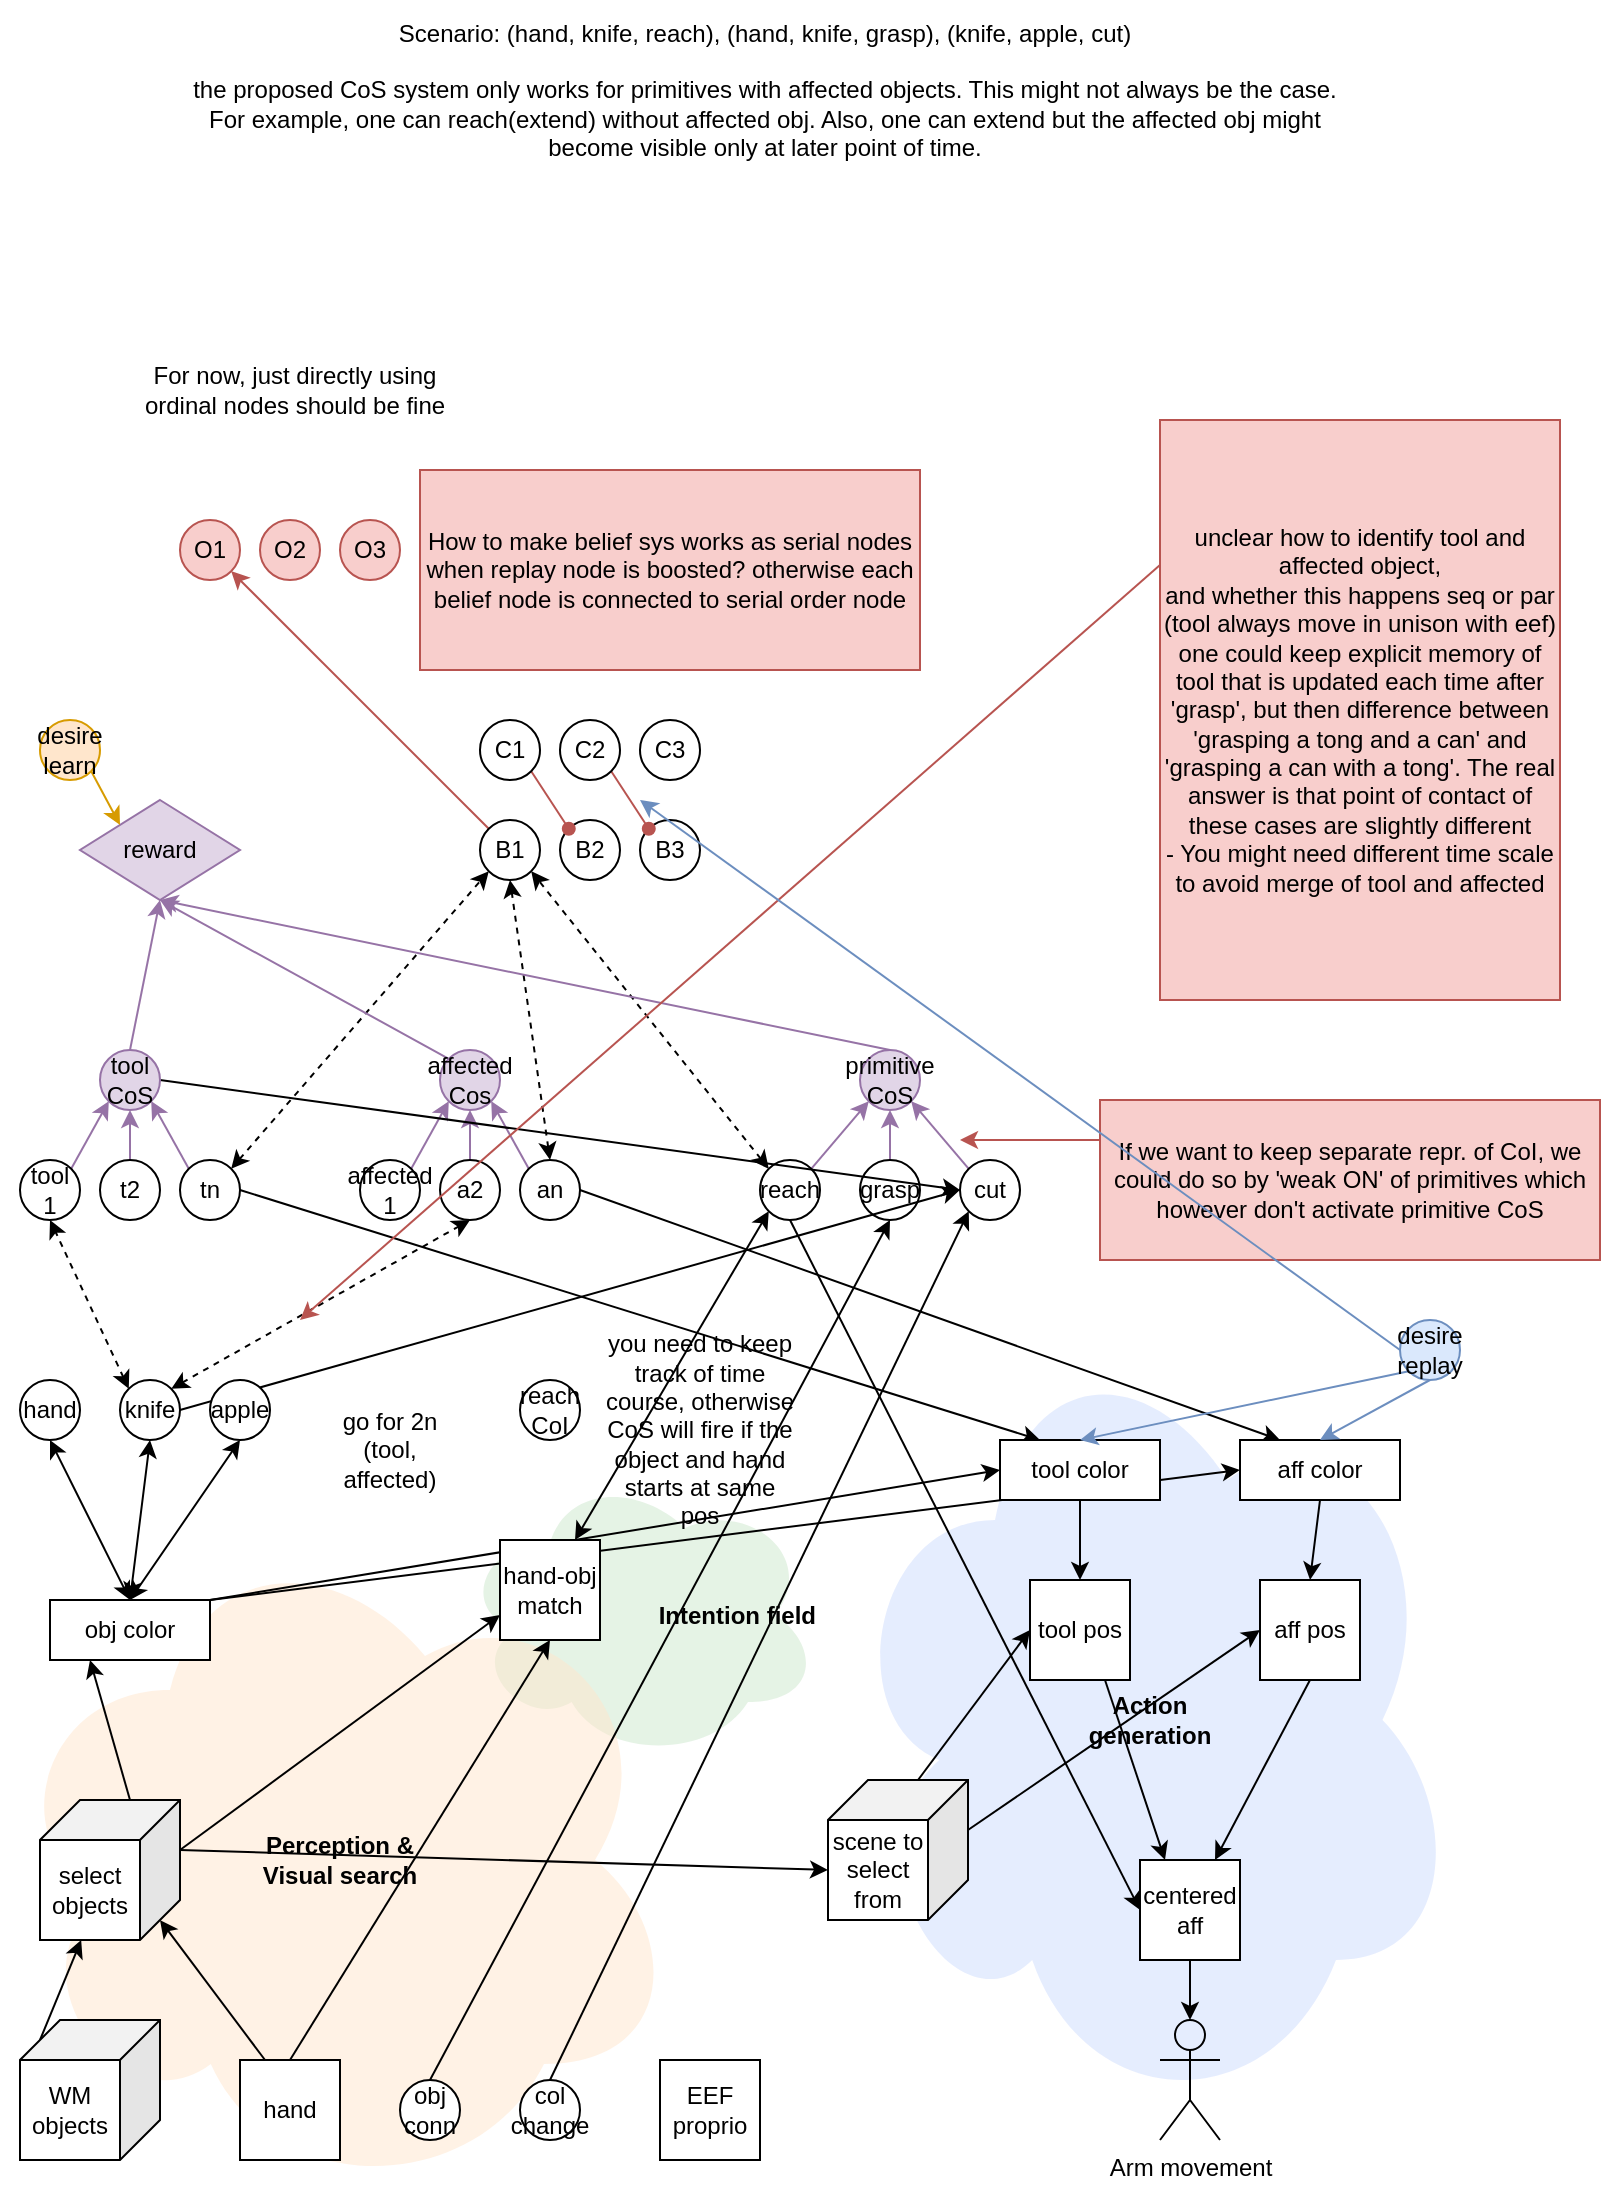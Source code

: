 <mxfile version="14.7.6" type="device"><diagram id="C5RBs43oDa-KdzZeNtuy" name="Page-1"><mxGraphModel dx="1169" dy="637" grid="1" gridSize="10" guides="1" tooltips="1" connect="1" arrows="1" fold="1" page="1" pageScale="1" pageWidth="827" pageHeight="1169" math="0" shadow="0"><root><mxCell id="WIyWlLk6GJQsqaUBKTNV-0"/><mxCell id="WIyWlLk6GJQsqaUBKTNV-1" parent="WIyWlLk6GJQsqaUBKTNV-0"/><mxCell id="We_Xib-HMx3lnOevk8ZU-129" value="&lt;div&gt;&lt;b&gt;Action &lt;br&gt;&lt;/b&gt;&lt;/div&gt;&lt;div&gt;&lt;b&gt;generation&lt;/b&gt;&lt;br&gt;&lt;/div&gt;" style="ellipse;shape=cloud;whiteSpace=wrap;html=1;rounded=1;shadow=0;sketch=0;fillColor=#0050ef;strokeColor=none;opacity=10;align=center;" vertex="1" parent="WIyWlLk6GJQsqaUBKTNV-1"><mxGeometry x="420" y="720" width="310" height="400" as="geometry"/></mxCell><mxCell id="We_Xib-HMx3lnOevk8ZU-102" value="&lt;div align=&quot;right&quot;&gt;&lt;b&gt;Intention field&lt;/b&gt;&lt;/div&gt;" style="ellipse;shape=cloud;whiteSpace=wrap;html=1;rounded=1;fillColor=#008a00;shadow=0;sketch=0;fillStyle=auto;opacity=10;align=right;strokeColor=none;" vertex="1" parent="WIyWlLk6GJQsqaUBKTNV-1"><mxGeometry x="230" y="795" width="180" height="145" as="geometry"/></mxCell><mxCell id="We_Xib-HMx3lnOevk8ZU-100" value="&lt;div&gt;&lt;b&gt;Perception &amp;amp; &lt;br&gt;&lt;/b&gt;&lt;/div&gt;&lt;div&gt;&lt;b&gt;Visual search&lt;/b&gt;&lt;/div&gt;" style="ellipse;shape=cloud;whiteSpace=wrap;html=1;rounded=1;fillColor=#ffe6cc;strokeColor=none;shadow=0;sketch=0;fillStyle=auto;opacity=50;" vertex="1" parent="WIyWlLk6GJQsqaUBKTNV-1"><mxGeometry y="820" width="340" height="340" as="geometry"/></mxCell><mxCell id="We_Xib-HMx3lnOevk8ZU-0" style="rounded=0;orthogonalLoop=1;jettySize=auto;html=1;exitX=0;exitY=0;exitDx=60;exitDy=10;exitPerimeter=0;" edge="1" parent="WIyWlLk6GJQsqaUBKTNV-1" source="We_Xib-HMx3lnOevk8ZU-1" target="We_Xib-HMx3lnOevk8ZU-11"><mxGeometry relative="1" as="geometry"/></mxCell><mxCell id="We_Xib-HMx3lnOevk8ZU-1" value="WM objects" style="shape=cube;whiteSpace=wrap;html=1;boundedLbl=1;backgroundOutline=1;darkOpacity=0.05;darkOpacity2=0.1;flipH=1;" vertex="1" parent="WIyWlLk6GJQsqaUBKTNV-1"><mxGeometry x="10" y="1070" width="70" height="70" as="geometry"/></mxCell><mxCell id="We_Xib-HMx3lnOevk8ZU-2" style="rounded=0;orthogonalLoop=1;jettySize=auto;html=1;exitX=0.5;exitY=0;exitDx=0;exitDy=0;entryX=0.5;entryY=1;entryDx=0;entryDy=0;" edge="1" parent="WIyWlLk6GJQsqaUBKTNV-1" source="We_Xib-HMx3lnOevk8ZU-4" target="We_Xib-HMx3lnOevk8ZU-8"><mxGeometry relative="1" as="geometry"/></mxCell><mxCell id="We_Xib-HMx3lnOevk8ZU-3" style="edgeStyle=none;rounded=0;orthogonalLoop=1;jettySize=auto;html=1;exitX=0.25;exitY=0;exitDx=0;exitDy=0;entryX=0;entryY=0;entryDx=10;entryDy=60;entryPerimeter=0;startArrow=none;startFill=0;endArrow=classic;endFill=1;" edge="1" parent="WIyWlLk6GJQsqaUBKTNV-1" source="We_Xib-HMx3lnOevk8ZU-4" target="We_Xib-HMx3lnOevk8ZU-11"><mxGeometry relative="1" as="geometry"/></mxCell><mxCell id="We_Xib-HMx3lnOevk8ZU-4" value="hand" style="whiteSpace=wrap;html=1;aspect=fixed;" vertex="1" parent="WIyWlLk6GJQsqaUBKTNV-1"><mxGeometry x="120" y="1090" width="50" height="50" as="geometry"/></mxCell><mxCell id="We_Xib-HMx3lnOevk8ZU-19" style="edgeStyle=none;rounded=0;orthogonalLoop=1;jettySize=auto;html=1;exitX=0.5;exitY=0;exitDx=0;exitDy=0;entryX=0.5;entryY=1;entryDx=0;entryDy=0;" edge="1" parent="WIyWlLk6GJQsqaUBKTNV-1" source="We_Xib-HMx3lnOevk8ZU-5" target="We_Xib-HMx3lnOevk8ZU-13"><mxGeometry relative="1" as="geometry"/></mxCell><mxCell id="We_Xib-HMx3lnOevk8ZU-5" value="&lt;div&gt;obj&lt;/div&gt;&lt;div&gt;conn&lt;span style=&quot;white-space: pre&quot;&gt;&lt;/span&gt;&lt;br&gt;&lt;/div&gt;" style="ellipse;whiteSpace=wrap;html=1;aspect=fixed;" vertex="1" parent="WIyWlLk6GJQsqaUBKTNV-1"><mxGeometry x="200" y="1100" width="30" height="30" as="geometry"/></mxCell><mxCell id="We_Xib-HMx3lnOevk8ZU-6" value="&lt;div&gt;EEF&lt;/div&gt;&lt;div&gt;proprio&lt;br&gt;&lt;/div&gt;" style="whiteSpace=wrap;html=1;aspect=fixed;" vertex="1" parent="WIyWlLk6GJQsqaUBKTNV-1"><mxGeometry x="330" y="1090" width="50" height="50" as="geometry"/></mxCell><mxCell id="We_Xib-HMx3lnOevk8ZU-43" style="edgeStyle=none;rounded=0;orthogonalLoop=1;jettySize=auto;html=1;exitX=0.5;exitY=0;exitDx=0;exitDy=0;entryX=0.5;entryY=1;entryDx=0;entryDy=0;startArrow=classic;startFill=1;" edge="1" parent="WIyWlLk6GJQsqaUBKTNV-1" source="We_Xib-HMx3lnOevk8ZU-7" target="We_Xib-HMx3lnOevk8ZU-17"><mxGeometry relative="1" as="geometry"/></mxCell><mxCell id="We_Xib-HMx3lnOevk8ZU-44" style="edgeStyle=none;rounded=0;orthogonalLoop=1;jettySize=auto;html=1;exitX=0.5;exitY=0;exitDx=0;exitDy=0;entryX=0.5;entryY=1;entryDx=0;entryDy=0;startArrow=classic;startFill=1;" edge="1" parent="WIyWlLk6GJQsqaUBKTNV-1" source="We_Xib-HMx3lnOevk8ZU-7" target="We_Xib-HMx3lnOevk8ZU-15"><mxGeometry relative="1" as="geometry"/></mxCell><mxCell id="We_Xib-HMx3lnOevk8ZU-45" style="edgeStyle=none;rounded=0;orthogonalLoop=1;jettySize=auto;html=1;exitX=0.5;exitY=0;exitDx=0;exitDy=0;entryX=0.5;entryY=1;entryDx=0;entryDy=0;startArrow=classic;startFill=1;" edge="1" parent="WIyWlLk6GJQsqaUBKTNV-1" source="We_Xib-HMx3lnOevk8ZU-7" target="We_Xib-HMx3lnOevk8ZU-16"><mxGeometry relative="1" as="geometry"/></mxCell><mxCell id="We_Xib-HMx3lnOevk8ZU-104" style="edgeStyle=none;rounded=0;orthogonalLoop=1;jettySize=auto;html=1;exitX=1;exitY=0;exitDx=0;exitDy=0;entryX=0;entryY=0.5;entryDx=0;entryDy=0;fontColor=#000000;startArrow=none;startFill=0;" edge="1" parent="WIyWlLk6GJQsqaUBKTNV-1" source="We_Xib-HMx3lnOevk8ZU-7" target="We_Xib-HMx3lnOevk8ZU-92"><mxGeometry relative="1" as="geometry"/></mxCell><mxCell id="We_Xib-HMx3lnOevk8ZU-105" style="edgeStyle=none;rounded=0;orthogonalLoop=1;jettySize=auto;html=1;exitX=1;exitY=0;exitDx=0;exitDy=0;entryX=0;entryY=0.5;entryDx=0;entryDy=0;fontColor=#000000;startArrow=none;startFill=0;" edge="1" parent="WIyWlLk6GJQsqaUBKTNV-1" source="We_Xib-HMx3lnOevk8ZU-7" target="We_Xib-HMx3lnOevk8ZU-93"><mxGeometry relative="1" as="geometry"/></mxCell><mxCell id="We_Xib-HMx3lnOevk8ZU-7" value="obj color" style="rounded=0;whiteSpace=wrap;html=1;" vertex="1" parent="WIyWlLk6GJQsqaUBKTNV-1"><mxGeometry x="25" y="860" width="80" height="30" as="geometry"/></mxCell><mxCell id="We_Xib-HMx3lnOevk8ZU-140" style="edgeStyle=none;rounded=0;orthogonalLoop=1;jettySize=auto;html=1;exitX=0.75;exitY=0;exitDx=0;exitDy=0;entryX=0;entryY=1;entryDx=0;entryDy=0;fontColor=#000000;startArrow=classic;startFill=1;" edge="1" parent="WIyWlLk6GJQsqaUBKTNV-1" source="We_Xib-HMx3lnOevk8ZU-8" target="We_Xib-HMx3lnOevk8ZU-12"><mxGeometry relative="1" as="geometry"/></mxCell><mxCell id="We_Xib-HMx3lnOevk8ZU-8" value="&lt;div&gt;hand-obj&lt;/div&gt;&lt;div&gt;match&lt;span style=&quot;white-space: pre&quot;&gt;&lt;/span&gt;&lt;br&gt;&lt;/div&gt;" style="whiteSpace=wrap;html=1;aspect=fixed;" vertex="1" parent="WIyWlLk6GJQsqaUBKTNV-1"><mxGeometry x="250" y="830" width="50" height="50" as="geometry"/></mxCell><mxCell id="We_Xib-HMx3lnOevk8ZU-9" style="rounded=0;orthogonalLoop=1;jettySize=auto;html=1;exitX=0;exitY=0;exitDx=25;exitDy=0;exitPerimeter=0;entryX=0.25;entryY=1;entryDx=0;entryDy=0;startArrow=none;startFill=0;endArrow=classic;endFill=1;" edge="1" parent="WIyWlLk6GJQsqaUBKTNV-1" source="We_Xib-HMx3lnOevk8ZU-11" target="We_Xib-HMx3lnOevk8ZU-7"><mxGeometry relative="1" as="geometry"/></mxCell><mxCell id="We_Xib-HMx3lnOevk8ZU-10" style="edgeStyle=none;rounded=0;orthogonalLoop=1;jettySize=auto;html=1;exitX=0;exitY=0;exitDx=0;exitDy=25;exitPerimeter=0;entryX=0;entryY=0.75;entryDx=0;entryDy=0;startArrow=none;startFill=0;endArrow=classic;endFill=1;" edge="1" parent="WIyWlLk6GJQsqaUBKTNV-1" source="We_Xib-HMx3lnOevk8ZU-11" target="We_Xib-HMx3lnOevk8ZU-8"><mxGeometry relative="1" as="geometry"/></mxCell><mxCell id="We_Xib-HMx3lnOevk8ZU-114" style="edgeStyle=none;rounded=0;orthogonalLoop=1;jettySize=auto;html=1;exitX=0;exitY=0;exitDx=0;exitDy=25;exitPerimeter=0;entryX=0;entryY=0;entryDx=70;entryDy=45;entryPerimeter=0;fontColor=#000000;startArrow=none;startFill=0;" edge="1" parent="WIyWlLk6GJQsqaUBKTNV-1" source="We_Xib-HMx3lnOevk8ZU-11" target="We_Xib-HMx3lnOevk8ZU-112"><mxGeometry relative="1" as="geometry"/></mxCell><mxCell id="We_Xib-HMx3lnOevk8ZU-11" value="select objects" style="shape=cube;whiteSpace=wrap;html=1;boundedLbl=1;backgroundOutline=1;darkOpacity=0.05;darkOpacity2=0.1;flipH=1;" vertex="1" parent="WIyWlLk6GJQsqaUBKTNV-1"><mxGeometry x="20" y="960" width="70" height="70" as="geometry"/></mxCell><mxCell id="We_Xib-HMx3lnOevk8ZU-40" style="edgeStyle=none;rounded=0;orthogonalLoop=1;jettySize=auto;html=1;exitX=1;exitY=0;exitDx=0;exitDy=0;entryX=0;entryY=1;entryDx=0;entryDy=0;fillColor=#e1d5e7;strokeColor=#9673a6;" edge="1" parent="WIyWlLk6GJQsqaUBKTNV-1" source="We_Xib-HMx3lnOevk8ZU-12" target="We_Xib-HMx3lnOevk8ZU-33"><mxGeometry relative="1" as="geometry"/></mxCell><mxCell id="We_Xib-HMx3lnOevk8ZU-66" style="edgeStyle=none;rounded=0;orthogonalLoop=1;jettySize=auto;html=1;exitX=0;exitY=0;exitDx=0;exitDy=0;entryX=1;entryY=1;entryDx=0;entryDy=0;dashed=1;startArrow=classic;startFill=1;" edge="1" parent="WIyWlLk6GJQsqaUBKTNV-1" source="We_Xib-HMx3lnOevk8ZU-12" target="We_Xib-HMx3lnOevk8ZU-56"><mxGeometry relative="1" as="geometry"/></mxCell><mxCell id="We_Xib-HMx3lnOevk8ZU-124" style="edgeStyle=none;rounded=0;orthogonalLoop=1;jettySize=auto;html=1;exitX=0.5;exitY=1;exitDx=0;exitDy=0;entryX=0;entryY=0.5;entryDx=0;entryDy=0;fontColor=#000000;startArrow=none;startFill=0;" edge="1" parent="WIyWlLk6GJQsqaUBKTNV-1" source="We_Xib-HMx3lnOevk8ZU-12" target="We_Xib-HMx3lnOevk8ZU-121"><mxGeometry relative="1" as="geometry"/></mxCell><mxCell id="We_Xib-HMx3lnOevk8ZU-12" value="reach" style="ellipse;whiteSpace=wrap;html=1;aspect=fixed;" vertex="1" parent="WIyWlLk6GJQsqaUBKTNV-1"><mxGeometry x="380" y="640" width="30" height="30" as="geometry"/></mxCell><mxCell id="We_Xib-HMx3lnOevk8ZU-41" style="edgeStyle=none;rounded=0;orthogonalLoop=1;jettySize=auto;html=1;exitX=0.5;exitY=0;exitDx=0;exitDy=0;entryX=0.5;entryY=1;entryDx=0;entryDy=0;fillColor=#e1d5e7;strokeColor=#9673a6;" edge="1" parent="WIyWlLk6GJQsqaUBKTNV-1" source="We_Xib-HMx3lnOevk8ZU-13" target="We_Xib-HMx3lnOevk8ZU-33"><mxGeometry relative="1" as="geometry"/></mxCell><mxCell id="We_Xib-HMx3lnOevk8ZU-13" value="grasp" style="ellipse;whiteSpace=wrap;html=1;aspect=fixed;" vertex="1" parent="WIyWlLk6GJQsqaUBKTNV-1"><mxGeometry x="430" y="640" width="30" height="30" as="geometry"/></mxCell><mxCell id="We_Xib-HMx3lnOevk8ZU-42" style="edgeStyle=none;rounded=0;orthogonalLoop=1;jettySize=auto;html=1;exitX=0;exitY=0;exitDx=0;exitDy=0;entryX=1;entryY=1;entryDx=0;entryDy=0;fillColor=#e1d5e7;strokeColor=#9673a6;" edge="1" parent="WIyWlLk6GJQsqaUBKTNV-1" source="We_Xib-HMx3lnOevk8ZU-14" target="We_Xib-HMx3lnOevk8ZU-33"><mxGeometry relative="1" as="geometry"/></mxCell><mxCell id="We_Xib-HMx3lnOevk8ZU-14" value="cut&lt;span style=&quot;white-space: pre&quot;&gt;&lt;/span&gt;" style="ellipse;whiteSpace=wrap;html=1;aspect=fixed;" vertex="1" parent="WIyWlLk6GJQsqaUBKTNV-1"><mxGeometry x="480" y="640" width="30" height="30" as="geometry"/></mxCell><mxCell id="We_Xib-HMx3lnOevk8ZU-46" style="edgeStyle=none;rounded=0;orthogonalLoop=1;jettySize=auto;html=1;exitX=0;exitY=0;exitDx=0;exitDy=0;entryX=0.5;entryY=1;entryDx=0;entryDy=0;dashed=1;startArrow=classic;startFill=1;" edge="1" parent="WIyWlLk6GJQsqaUBKTNV-1" source="We_Xib-HMx3lnOevk8ZU-15" target="We_Xib-HMx3lnOevk8ZU-26"><mxGeometry relative="1" as="geometry"/></mxCell><mxCell id="We_Xib-HMx3lnOevk8ZU-47" style="edgeStyle=none;rounded=0;orthogonalLoop=1;jettySize=auto;html=1;exitX=1;exitY=0;exitDx=0;exitDy=0;entryX=0.5;entryY=1;entryDx=0;entryDy=0;dashed=1;startArrow=classic;startFill=1;" edge="1" parent="WIyWlLk6GJQsqaUBKTNV-1" source="We_Xib-HMx3lnOevk8ZU-15" target="We_Xib-HMx3lnOevk8ZU-27"><mxGeometry relative="1" as="geometry"/></mxCell><mxCell id="We_Xib-HMx3lnOevk8ZU-81" style="edgeStyle=none;rounded=0;orthogonalLoop=1;jettySize=auto;html=1;exitX=1;exitY=0.5;exitDx=0;exitDy=0;entryX=0;entryY=0.5;entryDx=0;entryDy=0;startArrow=none;startFill=0;" edge="1" parent="WIyWlLk6GJQsqaUBKTNV-1" source="We_Xib-HMx3lnOevk8ZU-15" target="We_Xib-HMx3lnOevk8ZU-14"><mxGeometry relative="1" as="geometry"/></mxCell><mxCell id="We_Xib-HMx3lnOevk8ZU-15" value="knife&lt;span style=&quot;white-space: pre&quot;&gt;&lt;/span&gt;" style="ellipse;whiteSpace=wrap;html=1;aspect=fixed;" vertex="1" parent="WIyWlLk6GJQsqaUBKTNV-1"><mxGeometry x="60" y="750" width="30" height="30" as="geometry"/></mxCell><mxCell id="We_Xib-HMx3lnOevk8ZU-16" value="&lt;div&gt;apple&lt;span style=&quot;white-space: pre&quot;&gt;&lt;span style=&quot;white-space: pre&quot;&gt;&lt;br&gt;&lt;/span&gt;&lt;/span&gt;&lt;/div&gt;" style="ellipse;whiteSpace=wrap;html=1;aspect=fixed;" vertex="1" parent="WIyWlLk6GJQsqaUBKTNV-1"><mxGeometry x="105" y="750" width="30" height="30" as="geometry"/></mxCell><mxCell id="We_Xib-HMx3lnOevk8ZU-17" value="hand" style="ellipse;whiteSpace=wrap;html=1;aspect=fixed;" vertex="1" parent="WIyWlLk6GJQsqaUBKTNV-1"><mxGeometry x="10" y="750" width="30" height="30" as="geometry"/></mxCell><mxCell id="We_Xib-HMx3lnOevk8ZU-22" style="edgeStyle=none;rounded=0;orthogonalLoop=1;jettySize=auto;html=1;exitX=0.5;exitY=0;exitDx=0;exitDy=0;entryX=0;entryY=1;entryDx=0;entryDy=0;" edge="1" parent="WIyWlLk6GJQsqaUBKTNV-1" source="We_Xib-HMx3lnOevk8ZU-20" target="We_Xib-HMx3lnOevk8ZU-14"><mxGeometry relative="1" as="geometry"/></mxCell><mxCell id="We_Xib-HMx3lnOevk8ZU-20" value="&lt;div&gt;col&lt;/div&gt;&lt;div&gt;change&lt;br&gt;&lt;/div&gt;" style="ellipse;whiteSpace=wrap;html=1;aspect=fixed;" vertex="1" parent="WIyWlLk6GJQsqaUBKTNV-1"><mxGeometry x="260" y="1100" width="30" height="30" as="geometry"/></mxCell><mxCell id="We_Xib-HMx3lnOevk8ZU-35" style="edgeStyle=none;rounded=0;orthogonalLoop=1;jettySize=auto;html=1;exitX=0.5;exitY=0;exitDx=0;exitDy=0;entryX=0.5;entryY=1;entryDx=0;entryDy=0;fillColor=#e1d5e7;strokeColor=#9673a6;" edge="1" parent="WIyWlLk6GJQsqaUBKTNV-1" source="We_Xib-HMx3lnOevk8ZU-24" target="We_Xib-HMx3lnOevk8ZU-31"><mxGeometry relative="1" as="geometry"/></mxCell><mxCell id="We_Xib-HMx3lnOevk8ZU-24" value="t2" style="ellipse;whiteSpace=wrap;html=1;aspect=fixed;" vertex="1" parent="WIyWlLk6GJQsqaUBKTNV-1"><mxGeometry x="50" y="640" width="30" height="30" as="geometry"/></mxCell><mxCell id="We_Xib-HMx3lnOevk8ZU-36" style="edgeStyle=none;rounded=0;orthogonalLoop=1;jettySize=auto;html=1;exitX=0;exitY=0;exitDx=0;exitDy=0;entryX=1;entryY=1;entryDx=0;entryDy=0;fillColor=#e1d5e7;strokeColor=#9673a6;" edge="1" parent="WIyWlLk6GJQsqaUBKTNV-1" source="We_Xib-HMx3lnOevk8ZU-25" target="We_Xib-HMx3lnOevk8ZU-31"><mxGeometry relative="1" as="geometry"/></mxCell><mxCell id="We_Xib-HMx3lnOevk8ZU-64" style="edgeStyle=none;rounded=0;orthogonalLoop=1;jettySize=auto;html=1;exitX=1;exitY=0;exitDx=0;exitDy=0;entryX=0;entryY=1;entryDx=0;entryDy=0;dashed=1;startArrow=classic;startFill=1;" edge="1" parent="WIyWlLk6GJQsqaUBKTNV-1" source="We_Xib-HMx3lnOevk8ZU-25" target="We_Xib-HMx3lnOevk8ZU-56"><mxGeometry relative="1" as="geometry"/></mxCell><mxCell id="We_Xib-HMx3lnOevk8ZU-106" style="edgeStyle=none;rounded=0;orthogonalLoop=1;jettySize=auto;html=1;exitX=1;exitY=0.5;exitDx=0;exitDy=0;entryX=0.25;entryY=0;entryDx=0;entryDy=0;fontColor=#000000;startArrow=none;startFill=0;" edge="1" parent="WIyWlLk6GJQsqaUBKTNV-1" source="We_Xib-HMx3lnOevk8ZU-25" target="We_Xib-HMx3lnOevk8ZU-92"><mxGeometry relative="1" as="geometry"/></mxCell><mxCell id="We_Xib-HMx3lnOevk8ZU-25" value="tn" style="ellipse;whiteSpace=wrap;html=1;aspect=fixed;" vertex="1" parent="WIyWlLk6GJQsqaUBKTNV-1"><mxGeometry x="90" y="640" width="30" height="30" as="geometry"/></mxCell><mxCell id="We_Xib-HMx3lnOevk8ZU-34" style="edgeStyle=none;rounded=0;orthogonalLoop=1;jettySize=auto;html=1;exitX=1;exitY=0;exitDx=0;exitDy=0;entryX=0;entryY=1;entryDx=0;entryDy=0;fillColor=#e1d5e7;strokeColor=#9673a6;" edge="1" parent="WIyWlLk6GJQsqaUBKTNV-1" source="We_Xib-HMx3lnOevk8ZU-26" target="We_Xib-HMx3lnOevk8ZU-31"><mxGeometry relative="1" as="geometry"/></mxCell><mxCell id="We_Xib-HMx3lnOevk8ZU-26" value="&lt;div&gt;tool&lt;/div&gt;&lt;div&gt;1&lt;span style=&quot;white-space: pre&quot;&gt;&lt;/span&gt;&lt;br&gt;&lt;/div&gt;" style="ellipse;whiteSpace=wrap;html=1;aspect=fixed;" vertex="1" parent="WIyWlLk6GJQsqaUBKTNV-1"><mxGeometry x="10" y="640" width="30" height="30" as="geometry"/></mxCell><mxCell id="We_Xib-HMx3lnOevk8ZU-38" style="edgeStyle=none;rounded=0;orthogonalLoop=1;jettySize=auto;html=1;exitX=0.5;exitY=0;exitDx=0;exitDy=0;entryX=0.5;entryY=1;entryDx=0;entryDy=0;fillColor=#e1d5e7;strokeColor=#9673a6;" edge="1" parent="WIyWlLk6GJQsqaUBKTNV-1" source="We_Xib-HMx3lnOevk8ZU-27" target="We_Xib-HMx3lnOevk8ZU-32"><mxGeometry relative="1" as="geometry"/></mxCell><mxCell id="We_Xib-HMx3lnOevk8ZU-27" value="a2" style="ellipse;whiteSpace=wrap;html=1;aspect=fixed;" vertex="1" parent="WIyWlLk6GJQsqaUBKTNV-1"><mxGeometry x="220" y="640" width="30" height="30" as="geometry"/></mxCell><mxCell id="We_Xib-HMx3lnOevk8ZU-39" style="edgeStyle=none;rounded=0;orthogonalLoop=1;jettySize=auto;html=1;exitX=0;exitY=0;exitDx=0;exitDy=0;entryX=1;entryY=1;entryDx=0;entryDy=0;fillColor=#e1d5e7;strokeColor=#9673a6;" edge="1" parent="WIyWlLk6GJQsqaUBKTNV-1" source="We_Xib-HMx3lnOevk8ZU-28" target="We_Xib-HMx3lnOevk8ZU-32"><mxGeometry relative="1" as="geometry"/></mxCell><mxCell id="We_Xib-HMx3lnOevk8ZU-65" style="edgeStyle=none;rounded=0;orthogonalLoop=1;jettySize=auto;html=1;exitX=0.5;exitY=0;exitDx=0;exitDy=0;entryX=0.5;entryY=1;entryDx=0;entryDy=0;dashed=1;startArrow=classic;startFill=1;" edge="1" parent="WIyWlLk6GJQsqaUBKTNV-1" source="We_Xib-HMx3lnOevk8ZU-28" target="We_Xib-HMx3lnOevk8ZU-56"><mxGeometry relative="1" as="geometry"/></mxCell><mxCell id="We_Xib-HMx3lnOevk8ZU-107" style="edgeStyle=none;rounded=0;orthogonalLoop=1;jettySize=auto;html=1;exitX=1;exitY=0.5;exitDx=0;exitDy=0;entryX=0.25;entryY=0;entryDx=0;entryDy=0;fontColor=#000000;startArrow=none;startFill=0;" edge="1" parent="WIyWlLk6GJQsqaUBKTNV-1" source="We_Xib-HMx3lnOevk8ZU-28" target="We_Xib-HMx3lnOevk8ZU-93"><mxGeometry relative="1" as="geometry"/></mxCell><mxCell id="We_Xib-HMx3lnOevk8ZU-28" value="an" style="ellipse;whiteSpace=wrap;html=1;aspect=fixed;" vertex="1" parent="WIyWlLk6GJQsqaUBKTNV-1"><mxGeometry x="260" y="640" width="30" height="30" as="geometry"/></mxCell><mxCell id="We_Xib-HMx3lnOevk8ZU-37" style="edgeStyle=none;rounded=0;orthogonalLoop=1;jettySize=auto;html=1;exitX=1;exitY=0;exitDx=0;exitDy=0;entryX=0;entryY=1;entryDx=0;entryDy=0;fillColor=#e1d5e7;strokeColor=#9673a6;" edge="1" parent="WIyWlLk6GJQsqaUBKTNV-1" source="We_Xib-HMx3lnOevk8ZU-29" target="We_Xib-HMx3lnOevk8ZU-32"><mxGeometry relative="1" as="geometry"/></mxCell><mxCell id="We_Xib-HMx3lnOevk8ZU-29" value="&lt;div&gt;affected&lt;/div&gt;&lt;div&gt;1&lt;span style=&quot;white-space: pre&quot;&gt;&lt;/span&gt;&lt;br&gt;&lt;/div&gt;" style="ellipse;whiteSpace=wrap;html=1;aspect=fixed;" vertex="1" parent="WIyWlLk6GJQsqaUBKTNV-1"><mxGeometry x="180" y="640" width="30" height="30" as="geometry"/></mxCell><mxCell id="We_Xib-HMx3lnOevk8ZU-50" style="edgeStyle=none;rounded=0;orthogonalLoop=1;jettySize=auto;html=1;exitX=0.5;exitY=0;exitDx=0;exitDy=0;entryX=0.5;entryY=1;entryDx=0;entryDy=0;fillColor=#e1d5e7;strokeColor=#9673a6;" edge="1" parent="WIyWlLk6GJQsqaUBKTNV-1" source="We_Xib-HMx3lnOevk8ZU-31" target="We_Xib-HMx3lnOevk8ZU-49"><mxGeometry relative="1" as="geometry"><mxPoint x="64.647" y="540.0" as="targetPoint"/></mxGeometry></mxCell><mxCell id="We_Xib-HMx3lnOevk8ZU-80" style="edgeStyle=none;rounded=0;orthogonalLoop=1;jettySize=auto;html=1;exitX=1;exitY=0.5;exitDx=0;exitDy=0;entryX=0;entryY=0.5;entryDx=0;entryDy=0;startArrow=none;startFill=0;" edge="1" parent="WIyWlLk6GJQsqaUBKTNV-1" source="We_Xib-HMx3lnOevk8ZU-31" target="We_Xib-HMx3lnOevk8ZU-14"><mxGeometry relative="1" as="geometry"/></mxCell><mxCell id="We_Xib-HMx3lnOevk8ZU-31" value="&lt;div&gt;tool&lt;/div&gt;&lt;div&gt;CoS&lt;br&gt;&lt;/div&gt;" style="ellipse;whiteSpace=wrap;html=1;aspect=fixed;fillColor=#e1d5e7;strokeColor=#9673a6;" vertex="1" parent="WIyWlLk6GJQsqaUBKTNV-1"><mxGeometry x="50" y="585" width="30" height="30" as="geometry"/></mxCell><mxCell id="We_Xib-HMx3lnOevk8ZU-51" style="edgeStyle=none;rounded=0;orthogonalLoop=1;jettySize=auto;html=1;exitX=0;exitY=0;exitDx=0;exitDy=0;entryX=0.5;entryY=1;entryDx=0;entryDy=0;fillColor=#e1d5e7;strokeColor=#9673a6;" edge="1" parent="WIyWlLk6GJQsqaUBKTNV-1" source="We_Xib-HMx3lnOevk8ZU-32" target="We_Xib-HMx3lnOevk8ZU-49"><mxGeometry relative="1" as="geometry"/></mxCell><mxCell id="We_Xib-HMx3lnOevk8ZU-32" value="&lt;div&gt;affected&lt;/div&gt;&lt;div&gt;Cos&lt;br&gt;&lt;/div&gt;" style="ellipse;whiteSpace=wrap;html=1;aspect=fixed;fillColor=#e1d5e7;strokeColor=#9673a6;" vertex="1" parent="WIyWlLk6GJQsqaUBKTNV-1"><mxGeometry x="220" y="585" width="30" height="30" as="geometry"/></mxCell><mxCell id="We_Xib-HMx3lnOevk8ZU-52" style="edgeStyle=none;rounded=0;orthogonalLoop=1;jettySize=auto;html=1;exitX=0.5;exitY=0;exitDx=0;exitDy=0;entryX=0.5;entryY=1;entryDx=0;entryDy=0;fillColor=#e1d5e7;strokeColor=#9673a6;" edge="1" parent="WIyWlLk6GJQsqaUBKTNV-1" source="We_Xib-HMx3lnOevk8ZU-33" target="We_Xib-HMx3lnOevk8ZU-49"><mxGeometry relative="1" as="geometry"/></mxCell><mxCell id="We_Xib-HMx3lnOevk8ZU-33" value="&lt;div&gt;primitive&lt;/div&gt;&lt;div&gt;CoS&lt;br&gt;&lt;/div&gt;" style="ellipse;whiteSpace=wrap;html=1;aspect=fixed;fillColor=#e1d5e7;strokeColor=#9673a6;" vertex="1" parent="WIyWlLk6GJQsqaUBKTNV-1"><mxGeometry x="430" y="585" width="30" height="30" as="geometry"/></mxCell><mxCell id="We_Xib-HMx3lnOevk8ZU-78" style="edgeStyle=none;rounded=0;orthogonalLoop=1;jettySize=auto;html=1;exitX=0;exitY=0.25;exitDx=0;exitDy=0;startArrow=none;startFill=0;fillColor=#f8cecc;strokeColor=#b85450;" edge="1" parent="WIyWlLk6GJQsqaUBKTNV-1" source="We_Xib-HMx3lnOevk8ZU-48"><mxGeometry relative="1" as="geometry"><mxPoint x="150" y="720" as="targetPoint"/></mxGeometry></mxCell><mxCell id="We_Xib-HMx3lnOevk8ZU-48" value="&lt;div&gt;unclear how to identify tool and affected object,&lt;/div&gt;&lt;div&gt;and whether this happens seq or par&lt;/div&gt;&lt;div&gt;(tool always move in unison with eef)&lt;br&gt;one could keep explicit memory of tool that is updated each time after 'grasp', but then difference between 'grasping a tong and a can' and 'grasping a can with a tong'. The real answer is that point of contact of these cases are slightly different&lt;br&gt;- You might need different time scale to avoid merge of tool and affected&lt;br&gt;&lt;/div&gt;" style="text;html=1;strokeColor=#b85450;fillColor=#f8cecc;align=center;verticalAlign=middle;whiteSpace=wrap;rounded=0;" vertex="1" parent="WIyWlLk6GJQsqaUBKTNV-1"><mxGeometry x="580" y="270" width="200" height="290" as="geometry"/></mxCell><mxCell id="We_Xib-HMx3lnOevk8ZU-49" value="reward" style="rhombus;whiteSpace=wrap;html=1;fillColor=#e1d5e7;strokeColor=#9673a6;" vertex="1" parent="WIyWlLk6GJQsqaUBKTNV-1"><mxGeometry x="40" y="460" width="80" height="50" as="geometry"/></mxCell><mxCell id="We_Xib-HMx3lnOevk8ZU-54" style="edgeStyle=none;rounded=0;orthogonalLoop=1;jettySize=auto;html=1;exitX=1;exitY=1;exitDx=0;exitDy=0;entryX=0;entryY=0;entryDx=0;entryDy=0;fillColor=#ffe6cc;strokeColor=#d79b00;" edge="1" parent="WIyWlLk6GJQsqaUBKTNV-1" source="We_Xib-HMx3lnOevk8ZU-53" target="We_Xib-HMx3lnOevk8ZU-49"><mxGeometry relative="1" as="geometry"/></mxCell><mxCell id="We_Xib-HMx3lnOevk8ZU-53" value="&lt;div&gt;desire&lt;/div&gt;&lt;div&gt;learn&lt;br&gt;&lt;/div&gt;" style="ellipse;whiteSpace=wrap;html=1;aspect=fixed;fillColor=#ffe6cc;strokeColor=#d79b00;" vertex="1" parent="WIyWlLk6GJQsqaUBKTNV-1"><mxGeometry x="20" y="420" width="30" height="30" as="geometry"/></mxCell><mxCell id="We_Xib-HMx3lnOevk8ZU-75" style="edgeStyle=none;rounded=0;orthogonalLoop=1;jettySize=auto;html=1;exitX=0;exitY=0;exitDx=0;exitDy=0;entryX=1;entryY=1;entryDx=0;entryDy=0;startArrow=none;startFill=0;fillColor=#f8cecc;strokeColor=#b85450;" edge="1" parent="WIyWlLk6GJQsqaUBKTNV-1" source="We_Xib-HMx3lnOevk8ZU-56" target="We_Xib-HMx3lnOevk8ZU-67"><mxGeometry relative="1" as="geometry"/></mxCell><mxCell id="We_Xib-HMx3lnOevk8ZU-56" value="B1" style="ellipse;whiteSpace=wrap;html=1;aspect=fixed;" vertex="1" parent="WIyWlLk6GJQsqaUBKTNV-1"><mxGeometry x="240" y="470" width="30" height="30" as="geometry"/></mxCell><mxCell id="We_Xib-HMx3lnOevk8ZU-57" value="B2" style="ellipse;whiteSpace=wrap;html=1;aspect=fixed;" vertex="1" parent="WIyWlLk6GJQsqaUBKTNV-1"><mxGeometry x="280" y="470" width="30" height="30" as="geometry"/></mxCell><mxCell id="We_Xib-HMx3lnOevk8ZU-58" value="B3" style="ellipse;whiteSpace=wrap;html=1;aspect=fixed;" vertex="1" parent="WIyWlLk6GJQsqaUBKTNV-1"><mxGeometry x="320" y="470" width="30" height="30" as="geometry"/></mxCell><mxCell id="We_Xib-HMx3lnOevk8ZU-59" style="edgeStyle=none;rounded=0;orthogonalLoop=1;jettySize=auto;html=1;exitX=1;exitY=1;exitDx=0;exitDy=0;entryX=0;entryY=0;entryDx=0;entryDy=0;startArrow=none;startFill=0;endArrow=oval;endFill=1;fillColor=#f8cecc;strokeColor=#b85450;" edge="1" parent="WIyWlLk6GJQsqaUBKTNV-1" source="We_Xib-HMx3lnOevk8ZU-60" target="We_Xib-HMx3lnOevk8ZU-57"><mxGeometry relative="1" as="geometry"/></mxCell><mxCell id="We_Xib-HMx3lnOevk8ZU-60" value="C1" style="ellipse;whiteSpace=wrap;html=1;aspect=fixed;" vertex="1" parent="WIyWlLk6GJQsqaUBKTNV-1"><mxGeometry x="240" y="420" width="30" height="30" as="geometry"/></mxCell><mxCell id="We_Xib-HMx3lnOevk8ZU-61" style="edgeStyle=none;rounded=0;orthogonalLoop=1;jettySize=auto;html=1;exitX=1;exitY=1;exitDx=0;exitDy=0;entryX=0;entryY=0;entryDx=0;entryDy=0;startArrow=none;startFill=0;endArrow=oval;endFill=1;fillColor=#f8cecc;strokeColor=#b85450;" edge="1" parent="WIyWlLk6GJQsqaUBKTNV-1" source="We_Xib-HMx3lnOevk8ZU-62" target="We_Xib-HMx3lnOevk8ZU-58"><mxGeometry relative="1" as="geometry"/></mxCell><mxCell id="We_Xib-HMx3lnOevk8ZU-62" value="C2" style="ellipse;whiteSpace=wrap;html=1;aspect=fixed;" vertex="1" parent="WIyWlLk6GJQsqaUBKTNV-1"><mxGeometry x="280" y="420" width="30" height="30" as="geometry"/></mxCell><mxCell id="We_Xib-HMx3lnOevk8ZU-63" value="C3" style="ellipse;whiteSpace=wrap;html=1;aspect=fixed;" vertex="1" parent="WIyWlLk6GJQsqaUBKTNV-1"><mxGeometry x="320" y="420" width="30" height="30" as="geometry"/></mxCell><mxCell id="We_Xib-HMx3lnOevk8ZU-67" value="O1" style="ellipse;whiteSpace=wrap;html=1;aspect=fixed;fillColor=#f8cecc;strokeColor=#b85450;" vertex="1" parent="WIyWlLk6GJQsqaUBKTNV-1"><mxGeometry x="90" y="320" width="30" height="30" as="geometry"/></mxCell><mxCell id="We_Xib-HMx3lnOevk8ZU-68" value="O2" style="ellipse;whiteSpace=wrap;html=1;aspect=fixed;fillColor=#f8cecc;strokeColor=#b85450;" vertex="1" parent="WIyWlLk6GJQsqaUBKTNV-1"><mxGeometry x="130" y="320" width="30" height="30" as="geometry"/></mxCell><mxCell id="We_Xib-HMx3lnOevk8ZU-69" value="O3" style="ellipse;whiteSpace=wrap;html=1;aspect=fixed;fillColor=#f8cecc;strokeColor=#b85450;" vertex="1" parent="WIyWlLk6GJQsqaUBKTNV-1"><mxGeometry x="170" y="320" width="30" height="30" as="geometry"/></mxCell><mxCell id="We_Xib-HMx3lnOevk8ZU-77" style="edgeStyle=none;rounded=0;orthogonalLoop=1;jettySize=auto;html=1;exitX=0;exitY=0.25;exitDx=0;exitDy=0;startArrow=none;startFill=0;fillColor=#f8cecc;strokeColor=#b85450;" edge="1" parent="WIyWlLk6GJQsqaUBKTNV-1" source="We_Xib-HMx3lnOevk8ZU-76"><mxGeometry relative="1" as="geometry"><mxPoint x="480" y="630" as="targetPoint"/></mxGeometry></mxCell><mxCell id="We_Xib-HMx3lnOevk8ZU-76" value="If we want to keep separate repr. of CoI, we could do so by 'weak ON' of primitives which however don't activate primitive CoS" style="text;html=1;strokeColor=#b85450;fillColor=#f8cecc;align=center;verticalAlign=middle;whiteSpace=wrap;rounded=0;" vertex="1" parent="WIyWlLk6GJQsqaUBKTNV-1"><mxGeometry x="550" y="610" width="250" height="80" as="geometry"/></mxCell><mxCell id="We_Xib-HMx3lnOevk8ZU-79" value="How to make belief sys works as serial nodes when replay node is boosted? otherwise each belief node is connected to serial order node" style="text;html=1;strokeColor=#b85450;fillColor=#f8cecc;align=center;verticalAlign=middle;whiteSpace=wrap;rounded=0;" vertex="1" parent="WIyWlLk6GJQsqaUBKTNV-1"><mxGeometry x="210" y="295" width="250" height="100" as="geometry"/></mxCell><mxCell id="We_Xib-HMx3lnOevk8ZU-82" value="&lt;div&gt;Scenario: (hand, knife, reach), (hand, knife, grasp), (knife, apple, cut)&lt;br&gt;&lt;/div&gt;&lt;div&gt;&lt;br&gt;&lt;/div&gt;the proposed CoS system only works for primitives with affected objects. This might not always be the case. For example, one can reach(extend) without affected obj. Also, one can extend but the affected obj might become visible only at later point of time." style="text;html=1;strokeColor=none;fillColor=none;align=center;verticalAlign=middle;whiteSpace=wrap;rounded=0;" vertex="1" parent="WIyWlLk6GJQsqaUBKTNV-1"><mxGeometry x="85" y="60" width="595" height="90" as="geometry"/></mxCell><mxCell id="We_Xib-HMx3lnOevk8ZU-117" style="edgeStyle=none;rounded=0;orthogonalLoop=1;jettySize=auto;html=1;exitX=0.5;exitY=1;exitDx=0;exitDy=0;entryX=0.5;entryY=0;entryDx=0;entryDy=0;fontColor=#000000;startArrow=none;startFill=0;" edge="1" parent="WIyWlLk6GJQsqaUBKTNV-1" source="We_Xib-HMx3lnOevk8ZU-92" target="We_Xib-HMx3lnOevk8ZU-115"><mxGeometry relative="1" as="geometry"/></mxCell><mxCell id="We_Xib-HMx3lnOevk8ZU-92" value="tool color" style="rounded=0;whiteSpace=wrap;html=1;" vertex="1" parent="WIyWlLk6GJQsqaUBKTNV-1"><mxGeometry x="500" y="780" width="80" height="30" as="geometry"/></mxCell><mxCell id="We_Xib-HMx3lnOevk8ZU-118" style="edgeStyle=none;rounded=0;orthogonalLoop=1;jettySize=auto;html=1;exitX=0.5;exitY=1;exitDx=0;exitDy=0;entryX=0.5;entryY=0;entryDx=0;entryDy=0;fontColor=#000000;startArrow=none;startFill=0;" edge="1" parent="WIyWlLk6GJQsqaUBKTNV-1" source="We_Xib-HMx3lnOevk8ZU-93" target="We_Xib-HMx3lnOevk8ZU-116"><mxGeometry relative="1" as="geometry"/></mxCell><mxCell id="We_Xib-HMx3lnOevk8ZU-93" value="aff color" style="rounded=0;whiteSpace=wrap;html=1;" vertex="1" parent="WIyWlLk6GJQsqaUBKTNV-1"><mxGeometry x="620" y="780" width="80" height="30" as="geometry"/></mxCell><mxCell id="We_Xib-HMx3lnOevk8ZU-109" style="edgeStyle=none;rounded=0;orthogonalLoop=1;jettySize=auto;html=1;exitX=0;exitY=0.5;exitDx=0;exitDy=0;fontColor=#000000;startArrow=none;startFill=0;fillColor=#dae8fc;strokeColor=#6c8ebf;" edge="1" parent="WIyWlLk6GJQsqaUBKTNV-1" source="We_Xib-HMx3lnOevk8ZU-108"><mxGeometry relative="1" as="geometry"><mxPoint x="320" y="460" as="targetPoint"/></mxGeometry></mxCell><mxCell id="We_Xib-HMx3lnOevk8ZU-110" style="edgeStyle=none;rounded=0;orthogonalLoop=1;jettySize=auto;html=1;exitX=0;exitY=1;exitDx=0;exitDy=0;entryX=0.5;entryY=0;entryDx=0;entryDy=0;fontColor=#000000;startArrow=none;startFill=0;fillColor=#dae8fc;strokeColor=#6c8ebf;" edge="1" parent="WIyWlLk6GJQsqaUBKTNV-1" source="We_Xib-HMx3lnOevk8ZU-108" target="We_Xib-HMx3lnOevk8ZU-92"><mxGeometry relative="1" as="geometry"/></mxCell><mxCell id="We_Xib-HMx3lnOevk8ZU-111" style="edgeStyle=none;rounded=0;orthogonalLoop=1;jettySize=auto;html=1;exitX=0.5;exitY=1;exitDx=0;exitDy=0;entryX=0.5;entryY=0;entryDx=0;entryDy=0;fontColor=#000000;startArrow=none;startFill=0;fillColor=#dae8fc;strokeColor=#6c8ebf;" edge="1" parent="WIyWlLk6GJQsqaUBKTNV-1" source="We_Xib-HMx3lnOevk8ZU-108" target="We_Xib-HMx3lnOevk8ZU-93"><mxGeometry relative="1" as="geometry"/></mxCell><mxCell id="We_Xib-HMx3lnOevk8ZU-108" value="&lt;div&gt;desire&lt;/div&gt;&lt;div&gt;replay&lt;br&gt;&lt;/div&gt;" style="ellipse;whiteSpace=wrap;html=1;aspect=fixed;fillColor=#dae8fc;strokeColor=#6c8ebf;" vertex="1" parent="WIyWlLk6GJQsqaUBKTNV-1"><mxGeometry x="700" y="720" width="30" height="30" as="geometry"/></mxCell><mxCell id="We_Xib-HMx3lnOevk8ZU-119" style="edgeStyle=none;rounded=0;orthogonalLoop=1;jettySize=auto;html=1;exitX=0;exitY=0;exitDx=25;exitDy=0;exitPerimeter=0;entryX=0;entryY=0.5;entryDx=0;entryDy=0;fontColor=#000000;startArrow=none;startFill=0;" edge="1" parent="WIyWlLk6GJQsqaUBKTNV-1" source="We_Xib-HMx3lnOevk8ZU-112" target="We_Xib-HMx3lnOevk8ZU-115"><mxGeometry relative="1" as="geometry"/></mxCell><mxCell id="We_Xib-HMx3lnOevk8ZU-120" style="edgeStyle=none;rounded=0;orthogonalLoop=1;jettySize=auto;html=1;exitX=0;exitY=0;exitDx=0;exitDy=25;exitPerimeter=0;entryX=0;entryY=0.5;entryDx=0;entryDy=0;fontColor=#000000;startArrow=none;startFill=0;" edge="1" parent="WIyWlLk6GJQsqaUBKTNV-1" source="We_Xib-HMx3lnOevk8ZU-112" target="We_Xib-HMx3lnOevk8ZU-116"><mxGeometry relative="1" as="geometry"/></mxCell><mxCell id="We_Xib-HMx3lnOevk8ZU-112" value="scene to select from" style="shape=cube;whiteSpace=wrap;html=1;boundedLbl=1;backgroundOutline=1;darkOpacity=0.05;darkOpacity2=0.1;flipH=1;" vertex="1" parent="WIyWlLk6GJQsqaUBKTNV-1"><mxGeometry x="414" y="950" width="70" height="70" as="geometry"/></mxCell><mxCell id="We_Xib-HMx3lnOevk8ZU-122" style="edgeStyle=none;rounded=0;orthogonalLoop=1;jettySize=auto;html=1;exitX=0.75;exitY=1;exitDx=0;exitDy=0;entryX=0.25;entryY=0;entryDx=0;entryDy=0;fontColor=#000000;startArrow=none;startFill=0;" edge="1" parent="WIyWlLk6GJQsqaUBKTNV-1" source="We_Xib-HMx3lnOevk8ZU-115" target="We_Xib-HMx3lnOevk8ZU-121"><mxGeometry relative="1" as="geometry"/></mxCell><mxCell id="We_Xib-HMx3lnOevk8ZU-115" value="tool pos" style="whiteSpace=wrap;html=1;aspect=fixed;" vertex="1" parent="WIyWlLk6GJQsqaUBKTNV-1"><mxGeometry x="515" y="850" width="50" height="50" as="geometry"/></mxCell><mxCell id="We_Xib-HMx3lnOevk8ZU-123" style="edgeStyle=none;rounded=0;orthogonalLoop=1;jettySize=auto;html=1;exitX=0.5;exitY=1;exitDx=0;exitDy=0;entryX=0.75;entryY=0;entryDx=0;entryDy=0;fontColor=#000000;startArrow=none;startFill=0;" edge="1" parent="WIyWlLk6GJQsqaUBKTNV-1" source="We_Xib-HMx3lnOevk8ZU-116" target="We_Xib-HMx3lnOevk8ZU-121"><mxGeometry relative="1" as="geometry"/></mxCell><mxCell id="We_Xib-HMx3lnOevk8ZU-116" value="aff pos" style="whiteSpace=wrap;html=1;aspect=fixed;" vertex="1" parent="WIyWlLk6GJQsqaUBKTNV-1"><mxGeometry x="630" y="850" width="50" height="50" as="geometry"/></mxCell><mxCell id="We_Xib-HMx3lnOevk8ZU-128" style="edgeStyle=none;rounded=0;orthogonalLoop=1;jettySize=auto;html=1;exitX=0.5;exitY=1;exitDx=0;exitDy=0;fontColor=#000000;startArrow=none;startFill=0;" edge="1" parent="WIyWlLk6GJQsqaUBKTNV-1" source="We_Xib-HMx3lnOevk8ZU-121" target="We_Xib-HMx3lnOevk8ZU-125"><mxGeometry relative="1" as="geometry"/></mxCell><mxCell id="We_Xib-HMx3lnOevk8ZU-121" value="centered aff" style="whiteSpace=wrap;html=1;aspect=fixed;" vertex="1" parent="WIyWlLk6GJQsqaUBKTNV-1"><mxGeometry x="570" y="990" width="50" height="50" as="geometry"/></mxCell><mxCell id="We_Xib-HMx3lnOevk8ZU-125" value="Arm movement" style="shape=umlActor;verticalLabelPosition=bottom;verticalAlign=top;html=1;outlineConnect=0;rounded=1;shadow=0;sketch=0;fontColor=#000000;fillColor=none;gradientColor=none;" vertex="1" parent="WIyWlLk6GJQsqaUBKTNV-1"><mxGeometry x="580" y="1070" width="30" height="60" as="geometry"/></mxCell><mxCell id="We_Xib-HMx3lnOevk8ZU-133" value="go for 2n (tool, affected)" style="text;html=1;strokeColor=none;fillColor=none;align=center;verticalAlign=middle;whiteSpace=wrap;rounded=0;shadow=0;sketch=0;fontColor=#000000;opacity=10;" vertex="1" parent="WIyWlLk6GJQsqaUBKTNV-1"><mxGeometry x="160" y="770" width="70" height="30" as="geometry"/></mxCell><mxCell id="We_Xib-HMx3lnOevk8ZU-134" value="&lt;div&gt;reach&lt;/div&gt;&lt;div&gt;CoI&lt;br&gt;&lt;/div&gt;" style="ellipse;whiteSpace=wrap;html=1;aspect=fixed;" vertex="1" parent="WIyWlLk6GJQsqaUBKTNV-1"><mxGeometry x="260" y="750" width="30" height="30" as="geometry"/></mxCell><mxCell id="We_Xib-HMx3lnOevk8ZU-135" value="you need to keep track of time course, otherwise CoS will fire if the object and hand starts at same pos" style="text;html=1;strokeColor=none;fillColor=none;align=center;verticalAlign=middle;whiteSpace=wrap;rounded=0;shadow=0;sketch=0;fontColor=#000000;opacity=10;" vertex="1" parent="WIyWlLk6GJQsqaUBKTNV-1"><mxGeometry x="300" y="750" width="100" height="50" as="geometry"/></mxCell><mxCell id="We_Xib-HMx3lnOevk8ZU-137" value="For now, just directly using ordinal nodes should be fine" style="text;html=1;strokeColor=none;fillColor=none;align=center;verticalAlign=middle;whiteSpace=wrap;rounded=0;shadow=0;sketch=0;fontColor=#000000;opacity=10;" vertex="1" parent="WIyWlLk6GJQsqaUBKTNV-1"><mxGeometry x="65" y="240" width="165" height="30" as="geometry"/></mxCell><mxCell id="We_Xib-HMx3lnOevk8ZU-139" style="edgeStyle=none;rounded=0;orthogonalLoop=1;jettySize=auto;html=1;exitX=0.5;exitY=1;exitDx=0;exitDy=0;fontColor=#000000;startArrow=classic;startFill=1;" edge="1" parent="WIyWlLk6GJQsqaUBKTNV-1" source="We_Xib-HMx3lnOevk8ZU-137" target="We_Xib-HMx3lnOevk8ZU-137"><mxGeometry relative="1" as="geometry"/></mxCell></root></mxGraphModel></diagram></mxfile>